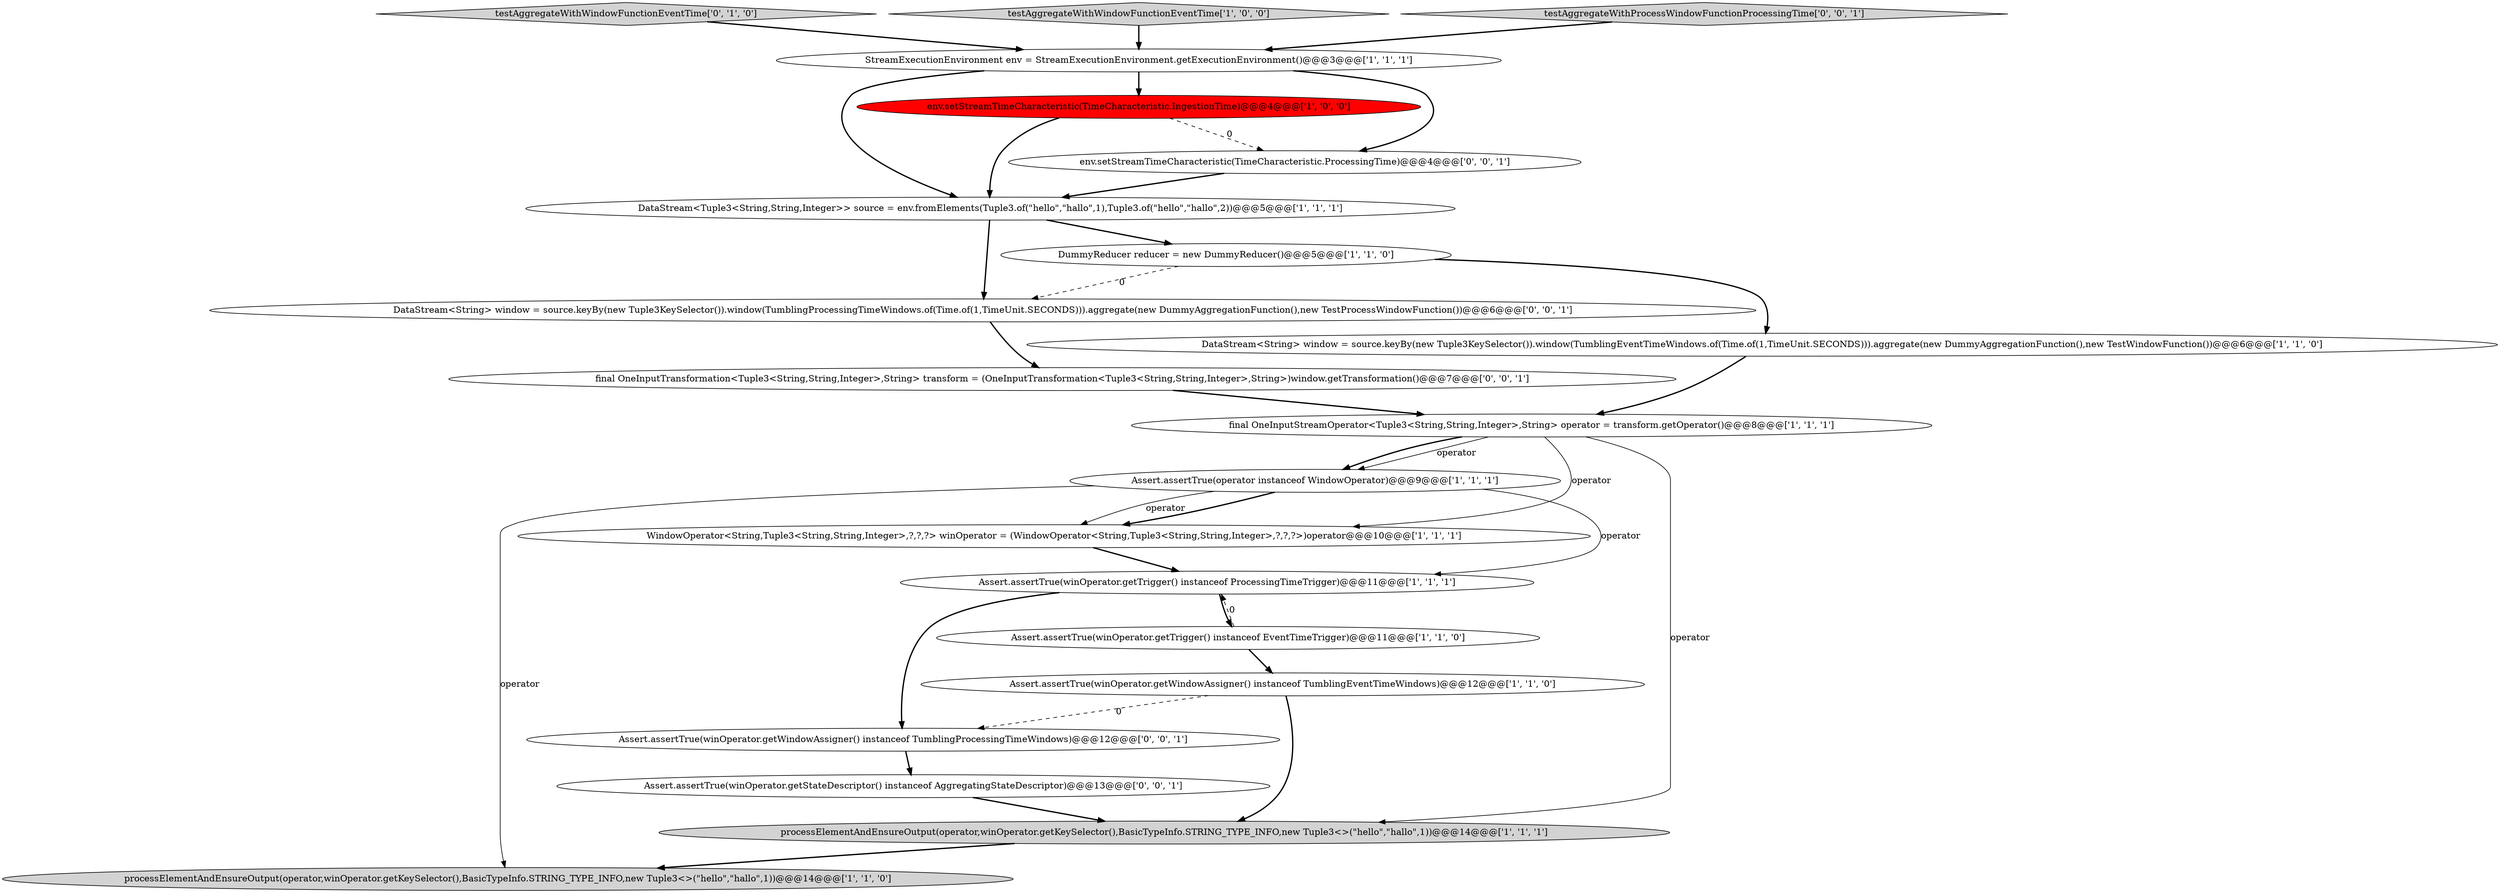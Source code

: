 digraph {
4 [style = filled, label = "Assert.assertTrue(winOperator.getWindowAssigner() instanceof TumblingEventTimeWindows)@@@12@@@['1', '1', '0']", fillcolor = white, shape = ellipse image = "AAA0AAABBB1BBB"];
16 [style = filled, label = "DataStream<String> window = source.keyBy(new Tuple3KeySelector()).window(TumblingProcessingTimeWindows.of(Time.of(1,TimeUnit.SECONDS))).aggregate(new DummyAggregationFunction(),new TestProcessWindowFunction())@@@6@@@['0', '0', '1']", fillcolor = white, shape = ellipse image = "AAA0AAABBB3BBB"];
1 [style = filled, label = "DataStream<Tuple3<String,String,Integer>> source = env.fromElements(Tuple3.of(\"hello\",\"hallo\",1),Tuple3.of(\"hello\",\"hallo\",2))@@@5@@@['1', '1', '1']", fillcolor = white, shape = ellipse image = "AAA0AAABBB1BBB"];
14 [style = filled, label = "testAggregateWithWindowFunctionEventTime['0', '1', '0']", fillcolor = lightgray, shape = diamond image = "AAA0AAABBB2BBB"];
15 [style = filled, label = "Assert.assertTrue(winOperator.getStateDescriptor() instanceof AggregatingStateDescriptor)@@@13@@@['0', '0', '1']", fillcolor = white, shape = ellipse image = "AAA0AAABBB3BBB"];
9 [style = filled, label = "DummyReducer reducer = new DummyReducer()@@@5@@@['1', '1', '0']", fillcolor = white, shape = ellipse image = "AAA0AAABBB1BBB"];
10 [style = filled, label = "processElementAndEnsureOutput(operator,winOperator.getKeySelector(),BasicTypeInfo.STRING_TYPE_INFO,new Tuple3<>(\"hello\",\"hallo\",1))@@@14@@@['1', '1', '1']", fillcolor = lightgray, shape = ellipse image = "AAA0AAABBB1BBB"];
0 [style = filled, label = "testAggregateWithWindowFunctionEventTime['1', '0', '0']", fillcolor = lightgray, shape = diamond image = "AAA0AAABBB1BBB"];
7 [style = filled, label = "env.setStreamTimeCharacteristic(TimeCharacteristic.IngestionTime)@@@4@@@['1', '0', '0']", fillcolor = red, shape = ellipse image = "AAA1AAABBB1BBB"];
3 [style = filled, label = "Assert.assertTrue(operator instanceof WindowOperator)@@@9@@@['1', '1', '1']", fillcolor = white, shape = ellipse image = "AAA0AAABBB1BBB"];
18 [style = filled, label = "testAggregateWithProcessWindowFunctionProcessingTime['0', '0', '1']", fillcolor = lightgray, shape = diamond image = "AAA0AAABBB3BBB"];
11 [style = filled, label = "final OneInputStreamOperator<Tuple3<String,String,Integer>,String> operator = transform.getOperator()@@@8@@@['1', '1', '1']", fillcolor = white, shape = ellipse image = "AAA0AAABBB1BBB"];
17 [style = filled, label = "final OneInputTransformation<Tuple3<String,String,Integer>,String> transform = (OneInputTransformation<Tuple3<String,String,Integer>,String>)window.getTransformation()@@@7@@@['0', '0', '1']", fillcolor = white, shape = ellipse image = "AAA0AAABBB3BBB"];
12 [style = filled, label = "Assert.assertTrue(winOperator.getTrigger() instanceof ProcessingTimeTrigger)@@@11@@@['1', '1', '1']", fillcolor = white, shape = ellipse image = "AAA0AAABBB1BBB"];
5 [style = filled, label = "Assert.assertTrue(winOperator.getTrigger() instanceof EventTimeTrigger)@@@11@@@['1', '1', '0']", fillcolor = white, shape = ellipse image = "AAA0AAABBB1BBB"];
19 [style = filled, label = "env.setStreamTimeCharacteristic(TimeCharacteristic.ProcessingTime)@@@4@@@['0', '0', '1']", fillcolor = white, shape = ellipse image = "AAA0AAABBB3BBB"];
2 [style = filled, label = "WindowOperator<String,Tuple3<String,String,Integer>,?,?,?> winOperator = (WindowOperator<String,Tuple3<String,String,Integer>,?,?,?>)operator@@@10@@@['1', '1', '1']", fillcolor = white, shape = ellipse image = "AAA0AAABBB1BBB"];
6 [style = filled, label = "StreamExecutionEnvironment env = StreamExecutionEnvironment.getExecutionEnvironment()@@@3@@@['1', '1', '1']", fillcolor = white, shape = ellipse image = "AAA0AAABBB1BBB"];
20 [style = filled, label = "Assert.assertTrue(winOperator.getWindowAssigner() instanceof TumblingProcessingTimeWindows)@@@12@@@['0', '0', '1']", fillcolor = white, shape = ellipse image = "AAA0AAABBB3BBB"];
13 [style = filled, label = "processElementAndEnsureOutput(operator,winOperator.getKeySelector(),BasicTypeInfo.STRING_TYPE_INFO,new Tuple3<>(\"hello\",\"hallo\",1))@@@14@@@['1', '1', '0']", fillcolor = lightgray, shape = ellipse image = "AAA0AAABBB1BBB"];
8 [style = filled, label = "DataStream<String> window = source.keyBy(new Tuple3KeySelector()).window(TumblingEventTimeWindows.of(Time.of(1,TimeUnit.SECONDS))).aggregate(new DummyAggregationFunction(),new TestWindowFunction())@@@6@@@['1', '1', '0']", fillcolor = white, shape = ellipse image = "AAA0AAABBB1BBB"];
4->10 [style = bold, label=""];
15->10 [style = bold, label=""];
9->16 [style = dashed, label="0"];
5->12 [style = dashed, label="0"];
7->1 [style = bold, label=""];
12->5 [style = bold, label=""];
0->6 [style = bold, label=""];
3->2 [style = solid, label="operator"];
12->20 [style = bold, label=""];
6->19 [style = bold, label=""];
16->17 [style = bold, label=""];
11->3 [style = solid, label="operator"];
9->8 [style = bold, label=""];
11->2 [style = solid, label="operator"];
1->9 [style = bold, label=""];
2->12 [style = bold, label=""];
6->1 [style = bold, label=""];
19->1 [style = bold, label=""];
3->12 [style = solid, label="operator"];
11->10 [style = solid, label="operator"];
3->13 [style = solid, label="operator"];
3->2 [style = bold, label=""];
10->13 [style = bold, label=""];
11->3 [style = bold, label=""];
18->6 [style = bold, label=""];
1->16 [style = bold, label=""];
7->19 [style = dashed, label="0"];
4->20 [style = dashed, label="0"];
5->4 [style = bold, label=""];
6->7 [style = bold, label=""];
8->11 [style = bold, label=""];
20->15 [style = bold, label=""];
14->6 [style = bold, label=""];
17->11 [style = bold, label=""];
}
